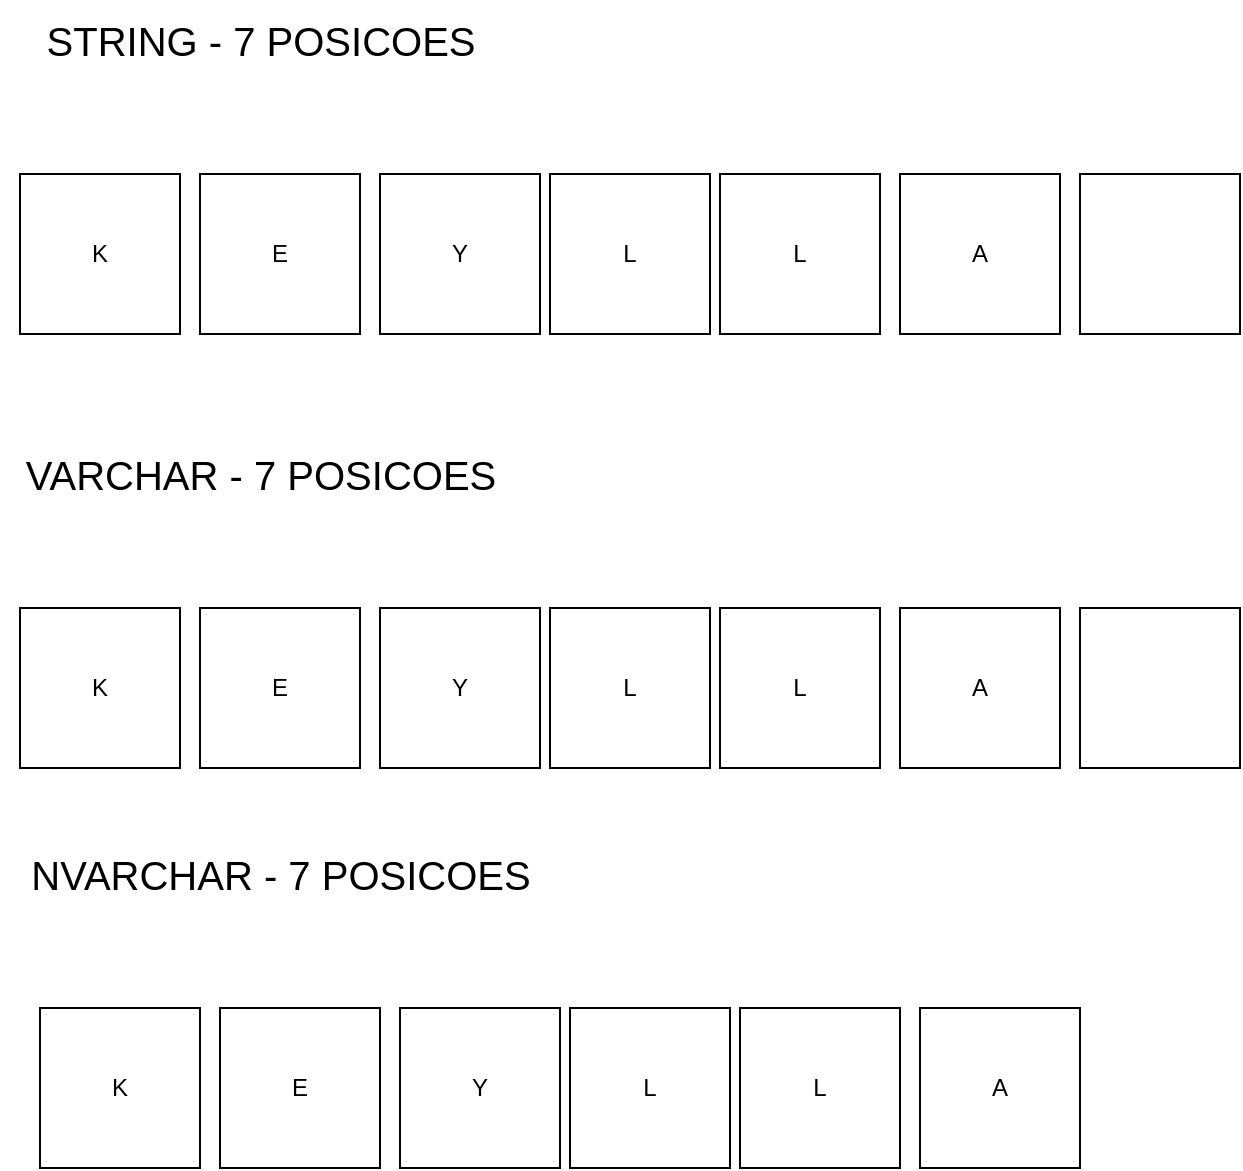 <mxfile version="26.1.0">
  <diagram name="Page-1" id="beTbrNiJODgQFywuCvKS">
    <mxGraphModel dx="1379" dy="749" grid="1" gridSize="10" guides="1" tooltips="1" connect="1" arrows="1" fold="1" page="1" pageScale="1" pageWidth="850" pageHeight="1100" math="0" shadow="0">
      <root>
        <mxCell id="0" />
        <mxCell id="1" parent="0" />
        <mxCell id="EvoUGzn9br6QU5WfmqXF-1" value="K" style="whiteSpace=wrap;html=1;aspect=fixed;" vertex="1" parent="1">
          <mxGeometry x="120" y="210" width="80" height="80" as="geometry" />
        </mxCell>
        <mxCell id="EvoUGzn9br6QU5WfmqXF-2" value="E" style="whiteSpace=wrap;html=1;aspect=fixed;" vertex="1" parent="1">
          <mxGeometry x="210" y="210" width="80" height="80" as="geometry" />
        </mxCell>
        <mxCell id="EvoUGzn9br6QU5WfmqXF-3" value="Y" style="whiteSpace=wrap;html=1;aspect=fixed;" vertex="1" parent="1">
          <mxGeometry x="300" y="210" width="80" height="80" as="geometry" />
        </mxCell>
        <mxCell id="EvoUGzn9br6QU5WfmqXF-4" value="L" style="whiteSpace=wrap;html=1;aspect=fixed;" vertex="1" parent="1">
          <mxGeometry x="385" y="210" width="80" height="80" as="geometry" />
        </mxCell>
        <mxCell id="EvoUGzn9br6QU5WfmqXF-5" value="L" style="whiteSpace=wrap;html=1;aspect=fixed;" vertex="1" parent="1">
          <mxGeometry x="470" y="210" width="80" height="80" as="geometry" />
        </mxCell>
        <mxCell id="EvoUGzn9br6QU5WfmqXF-6" value="A" style="whiteSpace=wrap;html=1;aspect=fixed;" vertex="1" parent="1">
          <mxGeometry x="560" y="210" width="80" height="80" as="geometry" />
        </mxCell>
        <mxCell id="EvoUGzn9br6QU5WfmqXF-7" value="" style="whiteSpace=wrap;html=1;aspect=fixed;" vertex="1" parent="1">
          <mxGeometry x="650" y="210" width="80" height="80" as="geometry" />
        </mxCell>
        <mxCell id="EvoUGzn9br6QU5WfmqXF-8" value="STRING - 7 POSICOES" style="text;html=1;align=center;verticalAlign=middle;resizable=0;points=[];autosize=1;strokeColor=none;fillColor=none;fontSize=20;" vertex="1" parent="1">
          <mxGeometry x="120" y="123" width="240" height="40" as="geometry" />
        </mxCell>
        <mxCell id="EvoUGzn9br6QU5WfmqXF-9" value="K" style="whiteSpace=wrap;html=1;aspect=fixed;" vertex="1" parent="1">
          <mxGeometry x="120" y="427" width="80" height="80" as="geometry" />
        </mxCell>
        <mxCell id="EvoUGzn9br6QU5WfmqXF-10" value="E" style="whiteSpace=wrap;html=1;aspect=fixed;" vertex="1" parent="1">
          <mxGeometry x="210" y="427" width="80" height="80" as="geometry" />
        </mxCell>
        <mxCell id="EvoUGzn9br6QU5WfmqXF-11" value="Y" style="whiteSpace=wrap;html=1;aspect=fixed;" vertex="1" parent="1">
          <mxGeometry x="300" y="427" width="80" height="80" as="geometry" />
        </mxCell>
        <mxCell id="EvoUGzn9br6QU5WfmqXF-12" value="L" style="whiteSpace=wrap;html=1;aspect=fixed;" vertex="1" parent="1">
          <mxGeometry x="385" y="427" width="80" height="80" as="geometry" />
        </mxCell>
        <mxCell id="EvoUGzn9br6QU5WfmqXF-13" value="L" style="whiteSpace=wrap;html=1;aspect=fixed;" vertex="1" parent="1">
          <mxGeometry x="470" y="427" width="80" height="80" as="geometry" />
        </mxCell>
        <mxCell id="EvoUGzn9br6QU5WfmqXF-14" value="A" style="whiteSpace=wrap;html=1;aspect=fixed;" vertex="1" parent="1">
          <mxGeometry x="560" y="427" width="80" height="80" as="geometry" />
        </mxCell>
        <mxCell id="EvoUGzn9br6QU5WfmqXF-15" value="" style="whiteSpace=wrap;html=1;aspect=fixed;" vertex="1" parent="1">
          <mxGeometry x="650" y="427" width="80" height="80" as="geometry" />
        </mxCell>
        <mxCell id="EvoUGzn9br6QU5WfmqXF-16" value="VARCHAR - 7 POSICOES" style="text;html=1;align=center;verticalAlign=middle;resizable=0;points=[];autosize=1;strokeColor=none;fillColor=none;fontSize=20;" vertex="1" parent="1">
          <mxGeometry x="110" y="340" width="260" height="40" as="geometry" />
        </mxCell>
        <mxCell id="EvoUGzn9br6QU5WfmqXF-17" value="K" style="whiteSpace=wrap;html=1;aspect=fixed;" vertex="1" parent="1">
          <mxGeometry x="130" y="627" width="80" height="80" as="geometry" />
        </mxCell>
        <mxCell id="EvoUGzn9br6QU5WfmqXF-18" value="E" style="whiteSpace=wrap;html=1;aspect=fixed;" vertex="1" parent="1">
          <mxGeometry x="220" y="627" width="80" height="80" as="geometry" />
        </mxCell>
        <mxCell id="EvoUGzn9br6QU5WfmqXF-19" value="Y" style="whiteSpace=wrap;html=1;aspect=fixed;" vertex="1" parent="1">
          <mxGeometry x="310" y="627" width="80" height="80" as="geometry" />
        </mxCell>
        <mxCell id="EvoUGzn9br6QU5WfmqXF-20" value="L" style="whiteSpace=wrap;html=1;aspect=fixed;" vertex="1" parent="1">
          <mxGeometry x="395" y="627" width="80" height="80" as="geometry" />
        </mxCell>
        <mxCell id="EvoUGzn9br6QU5WfmqXF-21" value="L" style="whiteSpace=wrap;html=1;aspect=fixed;" vertex="1" parent="1">
          <mxGeometry x="480" y="627" width="80" height="80" as="geometry" />
        </mxCell>
        <mxCell id="EvoUGzn9br6QU5WfmqXF-22" value="A" style="whiteSpace=wrap;html=1;aspect=fixed;" vertex="1" parent="1">
          <mxGeometry x="570" y="627" width="80" height="80" as="geometry" />
        </mxCell>
        <mxCell id="EvoUGzn9br6QU5WfmqXF-24" value="NVARCHAR - 7 POSICOES" style="text;html=1;align=center;verticalAlign=middle;resizable=0;points=[];autosize=1;strokeColor=none;fillColor=none;fontSize=20;" vertex="1" parent="1">
          <mxGeometry x="115" y="540" width="270" height="40" as="geometry" />
        </mxCell>
      </root>
    </mxGraphModel>
  </diagram>
</mxfile>
